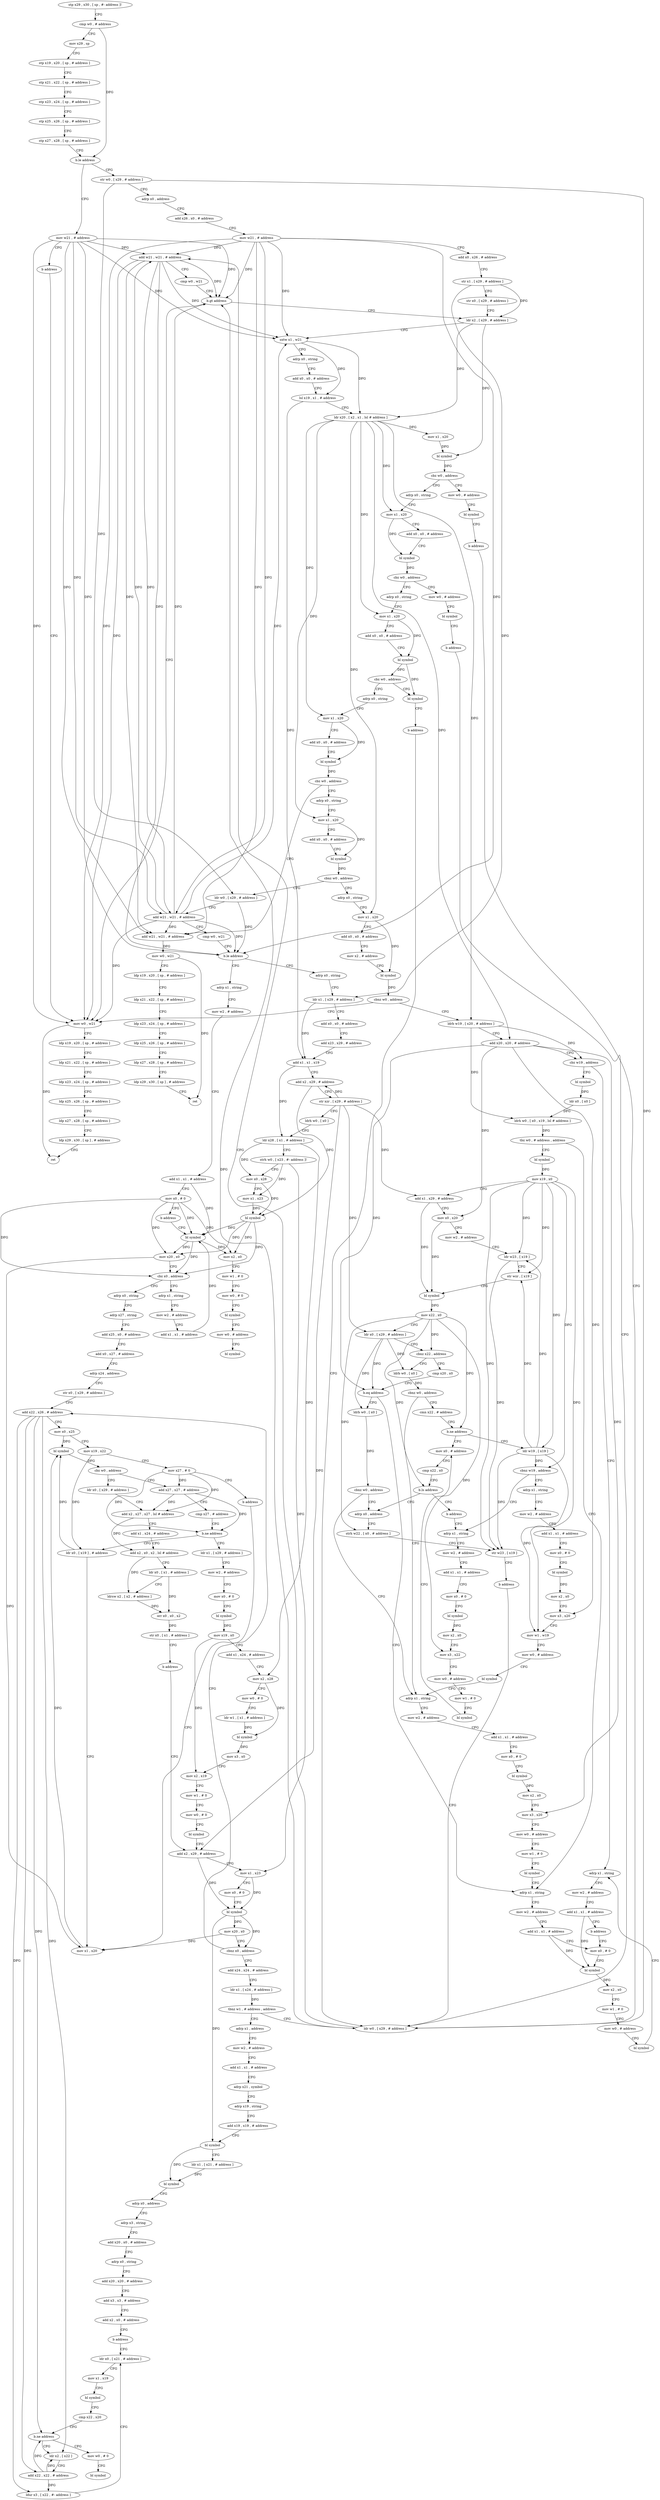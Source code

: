 digraph "func" {
"4234288" [label = "stp x29 , x30 , [ sp , #- address ]!" ]
"4234292" [label = "cmp w0 , # address" ]
"4234296" [label = "mov x29 , sp" ]
"4234300" [label = "stp x19 , x20 , [ sp , # address ]" ]
"4234304" [label = "stp x21 , x22 , [ sp , # address ]" ]
"4234308" [label = "stp x23 , x24 , [ sp , # address ]" ]
"4234312" [label = "stp x25 , x26 , [ sp , # address ]" ]
"4234316" [label = "stp x27 , x28 , [ sp , # address ]" ]
"4234320" [label = "b.le address" ]
"4235132" [label = "mov w21 , # address" ]
"4234324" [label = "str w0 , [ x29 , # address ]" ]
"4235136" [label = "b address" ]
"4234732" [label = "mov w0 , w21" ]
"4234328" [label = "adrp x0 , address" ]
"4234332" [label = "add x26 , x0 , # address" ]
"4234336" [label = "mov w21 , # address" ]
"4234340" [label = "add x0 , x26 , # address" ]
"4234344" [label = "str x1 , [ x29 , # address ]" ]
"4234348" [label = "str x0 , [ x29 , # address ]" ]
"4234352" [label = "ldr x2 , [ x29 , # address ]" ]
"4234736" [label = "ldp x19 , x20 , [ sp , # address ]" ]
"4234740" [label = "ldp x21 , x22 , [ sp , # address ]" ]
"4234744" [label = "ldp x23 , x24 , [ sp , # address ]" ]
"4234748" [label = "ldp x25 , x26 , [ sp , # address ]" ]
"4234752" [label = "ldp x27 , x28 , [ sp , # address ]" ]
"4234756" [label = "ldp x29 , x30 , [ sp ] , # address" ]
"4234760" [label = "ret" ]
"4234808" [label = "mov w0 , # address" ]
"4234812" [label = "bl symbol" ]
"4234816" [label = "b address" ]
"4234716" [label = "ldr w0 , [ x29 , # address ]" ]
"4234388" [label = "adrp x0 , string" ]
"4234392" [label = "mov x1 , x20" ]
"4234396" [label = "add x0 , x0 , # address" ]
"4234400" [label = "bl symbol" ]
"4234404" [label = "cbz w0 , address" ]
"4234824" [label = "mov w0 , # address" ]
"4234408" [label = "adrp x0 , string" ]
"4234720" [label = "add w21 , w21 , # address" ]
"4234724" [label = "cmp w0 , w21" ]
"4234728" [label = "b.gt address" ]
"4234828" [label = "bl symbol" ]
"4234832" [label = "b address" ]
"4234412" [label = "mov x1 , x20" ]
"4234416" [label = "add x0 , x0 , # address" ]
"4234420" [label = "bl symbol" ]
"4234424" [label = "cbz w0 , address" ]
"4234968" [label = "bl symbol" ]
"4234428" [label = "adrp x0 , string" ]
"4234356" [label = "sxtw x1 , w21" ]
"4234360" [label = "adrp x0 , string" ]
"4234364" [label = "add x0 , x0 , # address" ]
"4234368" [label = "lsl x19 , x1 , # address" ]
"4234372" [label = "ldr x20 , [ x2 , x1 , lsl # address ]" ]
"4234376" [label = "mov x1 , x20" ]
"4234380" [label = "bl symbol" ]
"4234384" [label = "cbz w0 , address" ]
"4234972" [label = "b address" ]
"4234432" [label = "mov x1 , x20" ]
"4234436" [label = "add x0 , x0 , # address" ]
"4234440" [label = "bl symbol" ]
"4234444" [label = "cbz w0 , address" ]
"4235096" [label = "add w21 , w21 , # address" ]
"4234448" [label = "adrp x0 , string" ]
"4235100" [label = "mov w0 , w21" ]
"4235104" [label = "ldp x19 , x20 , [ sp , # address ]" ]
"4235108" [label = "ldp x21 , x22 , [ sp , # address ]" ]
"4235112" [label = "ldp x23 , x24 , [ sp , # address ]" ]
"4235116" [label = "ldp x25 , x26 , [ sp , # address ]" ]
"4235120" [label = "ldp x27 , x28 , [ sp , # address ]" ]
"4235124" [label = "ldp x29 , x30 , [ sp ] , # address" ]
"4235128" [label = "ret" ]
"4234452" [label = "mov x1 , x20" ]
"4234456" [label = "add x0 , x0 , # address" ]
"4234460" [label = "bl symbol" ]
"4234464" [label = "cbnz w0 , address" ]
"4234840" [label = "adrp x0 , string" ]
"4234468" [label = "ldr w0 , [ x29 , # address ]" ]
"4234844" [label = "mov x1 , x20" ]
"4234848" [label = "add x0 , x0 , # address" ]
"4234852" [label = "mov x2 , # address" ]
"4234856" [label = "bl symbol" ]
"4234860" [label = "cbnz w0 , address" ]
"4234864" [label = "ldrb w19 , [ x20 , # address ]" ]
"4234472" [label = "add w21 , w21 , # address" ]
"4234476" [label = "cmp w0 , w21" ]
"4234480" [label = "b.le address" ]
"4235248" [label = "adrp x1 , string" ]
"4234484" [label = "adrp x0 , string" ]
"4234868" [label = "add x20 , x20 , # address" ]
"4234872" [label = "cbz w19 , address" ]
"4235384" [label = "adrp x1 , string" ]
"4234876" [label = "bl symbol" ]
"4235252" [label = "mov w2 , # address" ]
"4235256" [label = "add x1 , x1 , # address" ]
"4235260" [label = "mov x0 , # 0" ]
"4235264" [label = "b address" ]
"4235068" [label = "bl symbol" ]
"4234488" [label = "ldr x1 , [ x29 , # address ]" ]
"4234492" [label = "add x0 , x0 , # address" ]
"4234496" [label = "add x23 , x29 , # address" ]
"4234500" [label = "add x1 , x1 , x19" ]
"4234504" [label = "add x2 , x29 , # address" ]
"4234508" [label = "str xzr , [ x29 , # address ]" ]
"4234512" [label = "ldrh w0 , [ x0 ]" ]
"4234516" [label = "ldr x28 , [ x1 , # address ]" ]
"4234520" [label = "strh w0 , [ x23 , #- address ]!" ]
"4234524" [label = "mov x0 , x28" ]
"4234528" [label = "mov x1 , x23" ]
"4234532" [label = "bl symbol" ]
"4234536" [label = "mov x20 , x0" ]
"4234540" [label = "cbz x0 , address" ]
"4235056" [label = "adrp x1 , string" ]
"4234544" [label = "adrp x0 , string" ]
"4235388" [label = "mov w2 , # address" ]
"4235392" [label = "add x1 , x1 , # address" ]
"4235396" [label = "b address" ]
"4235360" [label = "mov x0 , # 0" ]
"4234880" [label = "ldr x0 , [ x0 ]" ]
"4234884" [label = "ldrh w0 , [ x0 , x19 , lsl # address ]" ]
"4234888" [label = "tbz w0 , # address , address" ]
"4235348" [label = "adrp x1 , string" ]
"4234892" [label = "bl symbol" ]
"4235072" [label = "mov x2 , x0" ]
"4235076" [label = "mov w1 , # 0" ]
"4235080" [label = "mov w0 , # 0" ]
"4235084" [label = "bl symbol" ]
"4235088" [label = "mov w0 , # address" ]
"4235092" [label = "bl symbol" ]
"4235060" [label = "mov w2 , # address" ]
"4235064" [label = "add x1 , x1 , # address" ]
"4234548" [label = "adrp x27 , string" ]
"4234552" [label = "add x25 , x0 , # address" ]
"4234556" [label = "add x0 , x27 , # address" ]
"4234560" [label = "adrp x24 , address" ]
"4234564" [label = "str x0 , [ x29 , # address ]" ]
"4234568" [label = "add x22 , x26 , # address" ]
"4235364" [label = "bl symbol" ]
"4235368" [label = "mov x2 , x0" ]
"4235372" [label = "mov w1 , # 0" ]
"4235376" [label = "mov w0 , # address" ]
"4235380" [label = "bl symbol" ]
"4235352" [label = "mov w2 , # address" ]
"4235356" [label = "add x1 , x1 , # address" ]
"4234896" [label = "mov x19 , x0" ]
"4234900" [label = "add x1 , x29 , # address" ]
"4234904" [label = "mov x0 , x20" ]
"4234908" [label = "mov w2 , # address" ]
"4234912" [label = "ldr w23 , [ x19 ]" ]
"4234916" [label = "str wzr , [ x19 ]" ]
"4234920" [label = "bl symbol" ]
"4234924" [label = "mov x22 , x0" ]
"4234928" [label = "ldr x0 , [ x29 , # address ]" ]
"4234932" [label = "cbnz x22 , address" ]
"4234976" [label = "ldrb w0 , [ x0 ]" ]
"4234936" [label = "cmp x20 , x0" ]
"4234596" [label = "mov x1 , x20" ]
"4234600" [label = "bl symbol" ]
"4234604" [label = "cbz w0 , address" ]
"4234768" [label = "ldr x0 , [ x29 , # address ]" ]
"4234608" [label = "add x27 , x27 , # address" ]
"4234980" [label = "cbnz w0 , address" ]
"4235308" [label = "adrp x1 , string" ]
"4234984" [label = "cmn x22 , # address" ]
"4234940" [label = "b.eq address" ]
"4234944" [label = "ldrb w0 , [ x0 ]" ]
"4234772" [label = "add x2 , x27 , x27 , lsl # address" ]
"4234776" [label = "add x1 , x24 , # address" ]
"4234780" [label = "add x2 , x0 , x2 , lsl # address" ]
"4234784" [label = "ldr x0 , [ x1 , # address ]" ]
"4234788" [label = "ldrsw x2 , [ x2 , # address ]" ]
"4234792" [label = "orr x0 , x0 , x2" ]
"4234796" [label = "str x0 , [ x1 , # address ]" ]
"4234800" [label = "b address" ]
"4234680" [label = "add x2 , x29 , # address" ]
"4234612" [label = "cmp x27 , # address" ]
"4234616" [label = "b.ne address" ]
"4234592" [label = "ldr x0 , [ x19 ] , # address" ]
"4234620" [label = "ldr x1 , [ x29 , # address ]" ]
"4235312" [label = "mov w2 , # address" ]
"4235316" [label = "add x1 , x1 , # address" ]
"4235320" [label = "mov x0 , # 0" ]
"4235324" [label = "bl symbol" ]
"4235328" [label = "mov x2 , x0" ]
"4235332" [label = "mov x3 , x20" ]
"4235336" [label = "mov w0 , # address" ]
"4235340" [label = "mov w1 , # 0" ]
"4235344" [label = "bl symbol" ]
"4234988" [label = "b.ne address" ]
"4235040" [label = "mov x0 , # address" ]
"4234992" [label = "ldr w19 , [ x19 ]" ]
"4234948" [label = "cbnz w0 , address" ]
"4234952" [label = "adrp x0 , address" ]
"4234684" [label = "mov x1 , x23" ]
"4234688" [label = "mov x0 , # 0" ]
"4234692" [label = "bl symbol" ]
"4234696" [label = "mov x20 , x0" ]
"4234700" [label = "cbnz x0 , address" ]
"4234704" [label = "add x24 , x24 , # address" ]
"4234624" [label = "mov w2 , # address" ]
"4234628" [label = "mov x0 , # 0" ]
"4234632" [label = "bl symbol" ]
"4234636" [label = "mov x19 , x0" ]
"4234640" [label = "add x1 , x24 , # address" ]
"4234644" [label = "mov x2 , x28" ]
"4234648" [label = "mov w0 , # 0" ]
"4234652" [label = "ldr w1 , [ x1 , # address ]" ]
"4234656" [label = "bl symbol" ]
"4234660" [label = "mov x3 , x0" ]
"4234664" [label = "mov x2 , x19" ]
"4234668" [label = "mov w1 , # 0" ]
"4234672" [label = "mov w0 , # 0" ]
"4234676" [label = "bl symbol" ]
"4235044" [label = "cmp x22 , x0" ]
"4235048" [label = "b.ls address" ]
"4235052" [label = "b address" ]
"4234996" [label = "cbnz w19 , address" ]
"4235268" [label = "adrp x1 , string" ]
"4235000" [label = "adrp x1 , string" ]
"4234956" [label = "strh w22 , [ x0 , # address ]" ]
"4234960" [label = "str w23 , [ x19 ]" ]
"4234964" [label = "b address" ]
"4234572" [label = "mov x0 , x25" ]
"4234576" [label = "mov x19 , x22" ]
"4234580" [label = "mov x27 , # 0" ]
"4234584" [label = "b address" ]
"4234708" [label = "ldr x1 , [ x24 , # address ]" ]
"4234712" [label = "tbnz w1 , # address , address" ]
"4235140" [label = "adrp x1 , address" ]
"4235272" [label = "mov w2 , # address" ]
"4235276" [label = "add x1 , x1 , # address" ]
"4235280" [label = "mov x0 , # 0" ]
"4235284" [label = "bl symbol" ]
"4235288" [label = "mov x2 , x0" ]
"4235292" [label = "mov x3 , x20" ]
"4235296" [label = "mov w1 , w19" ]
"4235300" [label = "mov w0 , # address" ]
"4235304" [label = "bl symbol" ]
"4235004" [label = "mov w2 , # address" ]
"4235008" [label = "add x1 , x1 , # address" ]
"4235012" [label = "mov x0 , # 0" ]
"4235016" [label = "bl symbol" ]
"4235020" [label = "mov x2 , x0" ]
"4235024" [label = "mov x3 , x22" ]
"4235028" [label = "mov w0 , # address" ]
"4235032" [label = "mov w1 , # 0" ]
"4235036" [label = "bl symbol" ]
"4235144" [label = "mov w2 , # address" ]
"4235148" [label = "add x1 , x1 , # address" ]
"4235152" [label = "adrp x21 , symbol" ]
"4235156" [label = "adrp x19 , string" ]
"4235160" [label = "add x19 , x19 , # address" ]
"4235164" [label = "bl symbol" ]
"4235168" [label = "ldr x1 , [ x21 , # address ]" ]
"4235172" [label = "bl symbol" ]
"4235176" [label = "adrp x0 , address" ]
"4235180" [label = "adrp x3 , string" ]
"4235184" [label = "add x20 , x0 , # address" ]
"4235188" [label = "adrp x0 , string" ]
"4235192" [label = "add x20 , x20 , # address" ]
"4235196" [label = "add x3 , x3 , # address" ]
"4235200" [label = "add x2 , x0 , # address" ]
"4235204" [label = "b address" ]
"4235220" [label = "ldr x0 , [ x21 , # address ]" ]
"4235224" [label = "mov x1 , x19" ]
"4235228" [label = "bl symbol" ]
"4235232" [label = "cmp x22 , x20" ]
"4235236" [label = "b.ne address" ]
"4235208" [label = "ldr x2 , [ x22 ]" ]
"4235240" [label = "mov w0 , # 0" ]
"4235212" [label = "add x22 , x22 , # address" ]
"4235216" [label = "ldur x3 , [ x22 , #- address ]" ]
"4235244" [label = "bl symbol" ]
"4234288" -> "4234292" [ label = "CFG" ]
"4234292" -> "4234296" [ label = "CFG" ]
"4234292" -> "4234320" [ label = "DFG" ]
"4234296" -> "4234300" [ label = "CFG" ]
"4234300" -> "4234304" [ label = "CFG" ]
"4234304" -> "4234308" [ label = "CFG" ]
"4234308" -> "4234312" [ label = "CFG" ]
"4234312" -> "4234316" [ label = "CFG" ]
"4234316" -> "4234320" [ label = "CFG" ]
"4234320" -> "4235132" [ label = "CFG" ]
"4234320" -> "4234324" [ label = "CFG" ]
"4235132" -> "4235136" [ label = "CFG" ]
"4235132" -> "4234732" [ label = "DFG" ]
"4235132" -> "4234356" [ label = "DFG" ]
"4235132" -> "4234720" [ label = "DFG" ]
"4235132" -> "4234728" [ label = "DFG" ]
"4235132" -> "4235096" [ label = "DFG" ]
"4235132" -> "4234472" [ label = "DFG" ]
"4235132" -> "4234480" [ label = "DFG" ]
"4234324" -> "4234328" [ label = "CFG" ]
"4234324" -> "4234716" [ label = "DFG" ]
"4234324" -> "4234468" [ label = "DFG" ]
"4235136" -> "4234732" [ label = "CFG" ]
"4234732" -> "4234736" [ label = "CFG" ]
"4234732" -> "4234760" [ label = "DFG" ]
"4234328" -> "4234332" [ label = "CFG" ]
"4234332" -> "4234336" [ label = "CFG" ]
"4234336" -> "4234340" [ label = "CFG" ]
"4234336" -> "4234732" [ label = "DFG" ]
"4234336" -> "4234356" [ label = "DFG" ]
"4234336" -> "4234720" [ label = "DFG" ]
"4234336" -> "4234728" [ label = "DFG" ]
"4234336" -> "4235096" [ label = "DFG" ]
"4234336" -> "4234472" [ label = "DFG" ]
"4234336" -> "4234480" [ label = "DFG" ]
"4234340" -> "4234344" [ label = "CFG" ]
"4234344" -> "4234348" [ label = "CFG" ]
"4234344" -> "4234352" [ label = "DFG" ]
"4234344" -> "4234488" [ label = "DFG" ]
"4234348" -> "4234352" [ label = "CFG" ]
"4234352" -> "4234356" [ label = "CFG" ]
"4234352" -> "4234372" [ label = "DFG" ]
"4234352" -> "4234380" [ label = "DFG" ]
"4234736" -> "4234740" [ label = "CFG" ]
"4234740" -> "4234744" [ label = "CFG" ]
"4234744" -> "4234748" [ label = "CFG" ]
"4234748" -> "4234752" [ label = "CFG" ]
"4234752" -> "4234756" [ label = "CFG" ]
"4234756" -> "4234760" [ label = "CFG" ]
"4234808" -> "4234812" [ label = "CFG" ]
"4234812" -> "4234816" [ label = "CFG" ]
"4234816" -> "4234716" [ label = "CFG" ]
"4234716" -> "4234720" [ label = "CFG" ]
"4234716" -> "4234728" [ label = "DFG" ]
"4234388" -> "4234392" [ label = "CFG" ]
"4234392" -> "4234396" [ label = "CFG" ]
"4234392" -> "4234400" [ label = "DFG" ]
"4234396" -> "4234400" [ label = "CFG" ]
"4234400" -> "4234404" [ label = "DFG" ]
"4234404" -> "4234824" [ label = "CFG" ]
"4234404" -> "4234408" [ label = "CFG" ]
"4234824" -> "4234828" [ label = "CFG" ]
"4234408" -> "4234412" [ label = "CFG" ]
"4234720" -> "4234724" [ label = "CFG" ]
"4234720" -> "4234732" [ label = "DFG" ]
"4234720" -> "4234356" [ label = "DFG" ]
"4234720" -> "4234728" [ label = "DFG" ]
"4234720" -> "4235096" [ label = "DFG" ]
"4234720" -> "4234472" [ label = "DFG" ]
"4234720" -> "4234480" [ label = "DFG" ]
"4234724" -> "4234728" [ label = "CFG" ]
"4234728" -> "4234352" [ label = "CFG" ]
"4234728" -> "4234732" [ label = "CFG" ]
"4234828" -> "4234832" [ label = "CFG" ]
"4234832" -> "4234716" [ label = "CFG" ]
"4234412" -> "4234416" [ label = "CFG" ]
"4234412" -> "4234420" [ label = "DFG" ]
"4234416" -> "4234420" [ label = "CFG" ]
"4234420" -> "4234424" [ label = "DFG" ]
"4234420" -> "4234968" [ label = "DFG" ]
"4234424" -> "4234968" [ label = "CFG" ]
"4234424" -> "4234428" [ label = "CFG" ]
"4234968" -> "4234972" [ label = "CFG" ]
"4234428" -> "4234432" [ label = "CFG" ]
"4234356" -> "4234360" [ label = "CFG" ]
"4234356" -> "4234368" [ label = "DFG" ]
"4234356" -> "4234372" [ label = "DFG" ]
"4234360" -> "4234364" [ label = "CFG" ]
"4234364" -> "4234368" [ label = "CFG" ]
"4234368" -> "4234372" [ label = "CFG" ]
"4234368" -> "4234500" [ label = "DFG" ]
"4234372" -> "4234376" [ label = "DFG" ]
"4234372" -> "4234392" [ label = "DFG" ]
"4234372" -> "4234412" [ label = "DFG" ]
"4234372" -> "4234432" [ label = "DFG" ]
"4234372" -> "4234452" [ label = "DFG" ]
"4234372" -> "4234844" [ label = "DFG" ]
"4234372" -> "4234864" [ label = "DFG" ]
"4234372" -> "4234868" [ label = "DFG" ]
"4234376" -> "4234380" [ label = "DFG" ]
"4234380" -> "4234384" [ label = "DFG" ]
"4234384" -> "4234808" [ label = "CFG" ]
"4234384" -> "4234388" [ label = "CFG" ]
"4234972" -> "4234716" [ label = "CFG" ]
"4234432" -> "4234436" [ label = "CFG" ]
"4234432" -> "4234440" [ label = "DFG" ]
"4234436" -> "4234440" [ label = "CFG" ]
"4234440" -> "4234444" [ label = "DFG" ]
"4234444" -> "4235096" [ label = "CFG" ]
"4234444" -> "4234448" [ label = "CFG" ]
"4235096" -> "4235100" [ label = "DFG" ]
"4234448" -> "4234452" [ label = "CFG" ]
"4235100" -> "4235104" [ label = "CFG" ]
"4235100" -> "4235128" [ label = "DFG" ]
"4235104" -> "4235108" [ label = "CFG" ]
"4235108" -> "4235112" [ label = "CFG" ]
"4235112" -> "4235116" [ label = "CFG" ]
"4235116" -> "4235120" [ label = "CFG" ]
"4235120" -> "4235124" [ label = "CFG" ]
"4235124" -> "4235128" [ label = "CFG" ]
"4234452" -> "4234456" [ label = "CFG" ]
"4234452" -> "4234460" [ label = "DFG" ]
"4234456" -> "4234460" [ label = "CFG" ]
"4234460" -> "4234464" [ label = "DFG" ]
"4234464" -> "4234840" [ label = "CFG" ]
"4234464" -> "4234468" [ label = "CFG" ]
"4234840" -> "4234844" [ label = "CFG" ]
"4234468" -> "4234472" [ label = "CFG" ]
"4234468" -> "4234480" [ label = "DFG" ]
"4234844" -> "4234848" [ label = "CFG" ]
"4234844" -> "4234856" [ label = "DFG" ]
"4234848" -> "4234852" [ label = "CFG" ]
"4234852" -> "4234856" [ label = "CFG" ]
"4234856" -> "4234860" [ label = "DFG" ]
"4234860" -> "4234732" [ label = "CFG" ]
"4234860" -> "4234864" [ label = "CFG" ]
"4234864" -> "4234868" [ label = "CFG" ]
"4234864" -> "4234872" [ label = "DFG" ]
"4234864" -> "4234884" [ label = "DFG" ]
"4234472" -> "4234476" [ label = "CFG" ]
"4234472" -> "4234732" [ label = "DFG" ]
"4234472" -> "4234356" [ label = "DFG" ]
"4234472" -> "4234720" [ label = "DFG" ]
"4234472" -> "4234728" [ label = "DFG" ]
"4234472" -> "4235096" [ label = "DFG" ]
"4234472" -> "4234480" [ label = "DFG" ]
"4234476" -> "4234480" [ label = "CFG" ]
"4234480" -> "4235248" [ label = "CFG" ]
"4234480" -> "4234484" [ label = "CFG" ]
"4235248" -> "4235252" [ label = "CFG" ]
"4234484" -> "4234488" [ label = "CFG" ]
"4234868" -> "4234872" [ label = "CFG" ]
"4234868" -> "4234904" [ label = "DFG" ]
"4234868" -> "4234940" [ label = "DFG" ]
"4234868" -> "4235332" [ label = "DFG" ]
"4234868" -> "4235292" [ label = "DFG" ]
"4234872" -> "4235384" [ label = "CFG" ]
"4234872" -> "4234876" [ label = "CFG" ]
"4235384" -> "4235388" [ label = "CFG" ]
"4234876" -> "4234880" [ label = "DFG" ]
"4235252" -> "4235256" [ label = "CFG" ]
"4235256" -> "4235260" [ label = "CFG" ]
"4235256" -> "4235068" [ label = "DFG" ]
"4235260" -> "4235264" [ label = "CFG" ]
"4235260" -> "4234536" [ label = "DFG" ]
"4235260" -> "4234540" [ label = "DFG" ]
"4235260" -> "4235068" [ label = "DFG" ]
"4235260" -> "4235072" [ label = "DFG" ]
"4235264" -> "4235068" [ label = "CFG" ]
"4235068" -> "4235072" [ label = "DFG" ]
"4235068" -> "4234536" [ label = "DFG" ]
"4235068" -> "4234540" [ label = "DFG" ]
"4234488" -> "4234492" [ label = "CFG" ]
"4234488" -> "4234500" [ label = "DFG" ]
"4234492" -> "4234496" [ label = "CFG" ]
"4234496" -> "4234500" [ label = "CFG" ]
"4234500" -> "4234504" [ label = "CFG" ]
"4234500" -> "4234516" [ label = "DFG" ]
"4234504" -> "4234508" [ label = "CFG" ]
"4234504" -> "4234532" [ label = "DFG" ]
"4234508" -> "4234512" [ label = "CFG" ]
"4234508" -> "4234504" [ label = "DFG" ]
"4234508" -> "4234928" [ label = "DFG" ]
"4234508" -> "4234900" [ label = "DFG" ]
"4234508" -> "4234680" [ label = "DFG" ]
"4234512" -> "4234516" [ label = "CFG" ]
"4234516" -> "4234520" [ label = "CFG" ]
"4234516" -> "4234524" [ label = "DFG" ]
"4234516" -> "4234644" [ label = "DFG" ]
"4234520" -> "4234524" [ label = "CFG" ]
"4234520" -> "4234528" [ label = "DFG" ]
"4234520" -> "4234684" [ label = "DFG" ]
"4234524" -> "4234528" [ label = "CFG" ]
"4234524" -> "4234532" [ label = "DFG" ]
"4234528" -> "4234532" [ label = "DFG" ]
"4234532" -> "4234536" [ label = "DFG" ]
"4234532" -> "4234540" [ label = "DFG" ]
"4234532" -> "4235068" [ label = "DFG" ]
"4234532" -> "4235072" [ label = "DFG" ]
"4234536" -> "4234540" [ label = "CFG" ]
"4234536" -> "4234596" [ label = "DFG" ]
"4234540" -> "4235056" [ label = "CFG" ]
"4234540" -> "4234544" [ label = "CFG" ]
"4235056" -> "4235060" [ label = "CFG" ]
"4234544" -> "4234548" [ label = "CFG" ]
"4235388" -> "4235392" [ label = "CFG" ]
"4235392" -> "4235396" [ label = "CFG" ]
"4235392" -> "4235364" [ label = "DFG" ]
"4235396" -> "4235360" [ label = "CFG" ]
"4235360" -> "4235364" [ label = "CFG" ]
"4234880" -> "4234884" [ label = "DFG" ]
"4234884" -> "4234888" [ label = "DFG" ]
"4234888" -> "4235348" [ label = "CFG" ]
"4234888" -> "4234892" [ label = "CFG" ]
"4235348" -> "4235352" [ label = "CFG" ]
"4234892" -> "4234896" [ label = "DFG" ]
"4235072" -> "4235076" [ label = "CFG" ]
"4235076" -> "4235080" [ label = "CFG" ]
"4235080" -> "4235084" [ label = "CFG" ]
"4235084" -> "4235088" [ label = "CFG" ]
"4235088" -> "4235092" [ label = "CFG" ]
"4235060" -> "4235064" [ label = "CFG" ]
"4235064" -> "4235068" [ label = "DFG" ]
"4234548" -> "4234552" [ label = "CFG" ]
"4234552" -> "4234556" [ label = "CFG" ]
"4234556" -> "4234560" [ label = "CFG" ]
"4234560" -> "4234564" [ label = "CFG" ]
"4234564" -> "4234568" [ label = "CFG" ]
"4234568" -> "4234572" [ label = "CFG" ]
"4234568" -> "4235236" [ label = "DFG" ]
"4234568" -> "4235208" [ label = "DFG" ]
"4234568" -> "4235212" [ label = "DFG" ]
"4234568" -> "4235216" [ label = "DFG" ]
"4235364" -> "4235368" [ label = "DFG" ]
"4235368" -> "4235372" [ label = "CFG" ]
"4235372" -> "4235376" [ label = "CFG" ]
"4235376" -> "4235380" [ label = "CFG" ]
"4235380" -> "4235384" [ label = "CFG" ]
"4235352" -> "4235356" [ label = "CFG" ]
"4235356" -> "4235360" [ label = "CFG" ]
"4235356" -> "4235364" [ label = "DFG" ]
"4234896" -> "4234900" [ label = "CFG" ]
"4234896" -> "4234912" [ label = "DFG" ]
"4234896" -> "4234916" [ label = "DFG" ]
"4234896" -> "4234992" [ label = "DFG" ]
"4234896" -> "4234996" [ label = "DFG" ]
"4234896" -> "4234960" [ label = "DFG" ]
"4234896" -> "4235296" [ label = "DFG" ]
"4234900" -> "4234904" [ label = "CFG" ]
"4234900" -> "4234920" [ label = "DFG" ]
"4234904" -> "4234908" [ label = "CFG" ]
"4234904" -> "4234920" [ label = "DFG" ]
"4234908" -> "4234912" [ label = "CFG" ]
"4234912" -> "4234916" [ label = "CFG" ]
"4234912" -> "4234960" [ label = "DFG" ]
"4234916" -> "4234920" [ label = "CFG" ]
"4234920" -> "4234924" [ label = "DFG" ]
"4234924" -> "4234928" [ label = "CFG" ]
"4234924" -> "4234932" [ label = "DFG" ]
"4234924" -> "4234988" [ label = "DFG" ]
"4234924" -> "4235048" [ label = "DFG" ]
"4234924" -> "4234956" [ label = "DFG" ]
"4234924" -> "4235024" [ label = "DFG" ]
"4234928" -> "4234932" [ label = "CFG" ]
"4234928" -> "4234976" [ label = "DFG" ]
"4234928" -> "4234940" [ label = "DFG" ]
"4234928" -> "4234944" [ label = "DFG" ]
"4234932" -> "4234976" [ label = "CFG" ]
"4234932" -> "4234936" [ label = "CFG" ]
"4234976" -> "4234980" [ label = "DFG" ]
"4234936" -> "4234940" [ label = "CFG" ]
"4234596" -> "4234600" [ label = "DFG" ]
"4234600" -> "4234604" [ label = "DFG" ]
"4234604" -> "4234768" [ label = "CFG" ]
"4234604" -> "4234608" [ label = "CFG" ]
"4234768" -> "4234772" [ label = "CFG" ]
"4234608" -> "4234612" [ label = "CFG" ]
"4234608" -> "4234772" [ label = "DFG" ]
"4234608" -> "4234616" [ label = "DFG" ]
"4234980" -> "4235308" [ label = "CFG" ]
"4234980" -> "4234984" [ label = "CFG" ]
"4235308" -> "4235312" [ label = "CFG" ]
"4234984" -> "4234988" [ label = "CFG" ]
"4234940" -> "4235348" [ label = "CFG" ]
"4234940" -> "4234944" [ label = "CFG" ]
"4234944" -> "4234948" [ label = "DFG" ]
"4234772" -> "4234776" [ label = "CFG" ]
"4234772" -> "4234780" [ label = "DFG" ]
"4234776" -> "4234780" [ label = "CFG" ]
"4234780" -> "4234784" [ label = "CFG" ]
"4234780" -> "4234788" [ label = "DFG" ]
"4234784" -> "4234788" [ label = "CFG" ]
"4234784" -> "4234792" [ label = "DFG" ]
"4234788" -> "4234792" [ label = "DFG" ]
"4234792" -> "4234796" [ label = "DFG" ]
"4234796" -> "4234800" [ label = "CFG" ]
"4234800" -> "4234680" [ label = "CFG" ]
"4234680" -> "4234684" [ label = "CFG" ]
"4234680" -> "4234692" [ label = "DFG" ]
"4234612" -> "4234616" [ label = "CFG" ]
"4234616" -> "4234592" [ label = "CFG" ]
"4234616" -> "4234620" [ label = "CFG" ]
"4234592" -> "4234596" [ label = "CFG" ]
"4234592" -> "4234600" [ label = "DFG" ]
"4234620" -> "4234624" [ label = "CFG" ]
"4235312" -> "4235316" [ label = "CFG" ]
"4235316" -> "4235320" [ label = "CFG" ]
"4235320" -> "4235324" [ label = "CFG" ]
"4235324" -> "4235328" [ label = "DFG" ]
"4235328" -> "4235332" [ label = "CFG" ]
"4235332" -> "4235336" [ label = "CFG" ]
"4235336" -> "4235340" [ label = "CFG" ]
"4235340" -> "4235344" [ label = "CFG" ]
"4235344" -> "4235348" [ label = "CFG" ]
"4234988" -> "4235040" [ label = "CFG" ]
"4234988" -> "4234992" [ label = "CFG" ]
"4235040" -> "4235044" [ label = "CFG" ]
"4234992" -> "4234996" [ label = "DFG" ]
"4234992" -> "4234912" [ label = "DFG" ]
"4234992" -> "4234916" [ label = "DFG" ]
"4234992" -> "4234960" [ label = "DFG" ]
"4234992" -> "4235296" [ label = "DFG" ]
"4234948" -> "4235308" [ label = "CFG" ]
"4234948" -> "4234952" [ label = "CFG" ]
"4234952" -> "4234956" [ label = "CFG" ]
"4234684" -> "4234688" [ label = "CFG" ]
"4234684" -> "4234692" [ label = "DFG" ]
"4234688" -> "4234692" [ label = "CFG" ]
"4234692" -> "4234696" [ label = "DFG" ]
"4234692" -> "4234700" [ label = "DFG" ]
"4234692" -> "4235164" [ label = "DFG" ]
"4234696" -> "4234700" [ label = "CFG" ]
"4234696" -> "4234596" [ label = "DFG" ]
"4234700" -> "4234568" [ label = "CFG" ]
"4234700" -> "4234704" [ label = "CFG" ]
"4234704" -> "4234708" [ label = "CFG" ]
"4234624" -> "4234628" [ label = "CFG" ]
"4234628" -> "4234632" [ label = "CFG" ]
"4234632" -> "4234636" [ label = "DFG" ]
"4234636" -> "4234640" [ label = "CFG" ]
"4234636" -> "4234664" [ label = "DFG" ]
"4234640" -> "4234644" [ label = "CFG" ]
"4234644" -> "4234648" [ label = "CFG" ]
"4234644" -> "4234656" [ label = "DFG" ]
"4234648" -> "4234652" [ label = "CFG" ]
"4234652" -> "4234656" [ label = "DFG" ]
"4234656" -> "4234660" [ label = "DFG" ]
"4234660" -> "4234664" [ label = "CFG" ]
"4234664" -> "4234668" [ label = "CFG" ]
"4234668" -> "4234672" [ label = "CFG" ]
"4234672" -> "4234676" [ label = "CFG" ]
"4234676" -> "4234680" [ label = "CFG" ]
"4235044" -> "4235048" [ label = "CFG" ]
"4235048" -> "4234952" [ label = "CFG" ]
"4235048" -> "4235052" [ label = "CFG" ]
"4235052" -> "4235000" [ label = "CFG" ]
"4234996" -> "4235268" [ label = "CFG" ]
"4234996" -> "4235000" [ label = "CFG" ]
"4235268" -> "4235272" [ label = "CFG" ]
"4235000" -> "4235004" [ label = "CFG" ]
"4234956" -> "4234960" [ label = "CFG" ]
"4234960" -> "4234964" [ label = "CFG" ]
"4234964" -> "4234716" [ label = "CFG" ]
"4234572" -> "4234576" [ label = "CFG" ]
"4234572" -> "4234600" [ label = "DFG" ]
"4234576" -> "4234580" [ label = "CFG" ]
"4234576" -> "4234592" [ label = "DFG" ]
"4234580" -> "4234584" [ label = "CFG" ]
"4234580" -> "4234772" [ label = "DFG" ]
"4234580" -> "4234608" [ label = "DFG" ]
"4234580" -> "4234616" [ label = "DFG" ]
"4234584" -> "4234596" [ label = "CFG" ]
"4234708" -> "4234712" [ label = "DFG" ]
"4234712" -> "4235140" [ label = "CFG" ]
"4234712" -> "4234716" [ label = "CFG" ]
"4235140" -> "4235144" [ label = "CFG" ]
"4235272" -> "4235276" [ label = "CFG" ]
"4235276" -> "4235280" [ label = "CFG" ]
"4235280" -> "4235284" [ label = "CFG" ]
"4235284" -> "4235288" [ label = "DFG" ]
"4235288" -> "4235292" [ label = "CFG" ]
"4235292" -> "4235296" [ label = "CFG" ]
"4235296" -> "4235300" [ label = "CFG" ]
"4235300" -> "4235304" [ label = "CFG" ]
"4235304" -> "4235308" [ label = "CFG" ]
"4235004" -> "4235008" [ label = "CFG" ]
"4235008" -> "4235012" [ label = "CFG" ]
"4235012" -> "4235016" [ label = "CFG" ]
"4235016" -> "4235020" [ label = "DFG" ]
"4235020" -> "4235024" [ label = "CFG" ]
"4235024" -> "4235028" [ label = "CFG" ]
"4235028" -> "4235032" [ label = "CFG" ]
"4235032" -> "4235036" [ label = "CFG" ]
"4235036" -> "4235040" [ label = "CFG" ]
"4235144" -> "4235148" [ label = "CFG" ]
"4235148" -> "4235152" [ label = "CFG" ]
"4235152" -> "4235156" [ label = "CFG" ]
"4235156" -> "4235160" [ label = "CFG" ]
"4235160" -> "4235164" [ label = "CFG" ]
"4235164" -> "4235168" [ label = "CFG" ]
"4235164" -> "4235172" [ label = "DFG" ]
"4235168" -> "4235172" [ label = "DFG" ]
"4235172" -> "4235176" [ label = "CFG" ]
"4235176" -> "4235180" [ label = "CFG" ]
"4235180" -> "4235184" [ label = "CFG" ]
"4235184" -> "4235188" [ label = "CFG" ]
"4235188" -> "4235192" [ label = "CFG" ]
"4235192" -> "4235196" [ label = "CFG" ]
"4235196" -> "4235200" [ label = "CFG" ]
"4235200" -> "4235204" [ label = "CFG" ]
"4235204" -> "4235220" [ label = "CFG" ]
"4235220" -> "4235224" [ label = "CFG" ]
"4235224" -> "4235228" [ label = "CFG" ]
"4235228" -> "4235232" [ label = "CFG" ]
"4235232" -> "4235236" [ label = "CFG" ]
"4235236" -> "4235208" [ label = "CFG" ]
"4235236" -> "4235240" [ label = "CFG" ]
"4235208" -> "4235212" [ label = "CFG" ]
"4235240" -> "4235244" [ label = "CFG" ]
"4235212" -> "4235216" [ label = "DFG" ]
"4235212" -> "4235236" [ label = "DFG" ]
"4235212" -> "4235208" [ label = "DFG" ]
"4235216" -> "4235220" [ label = "CFG" ]
}
